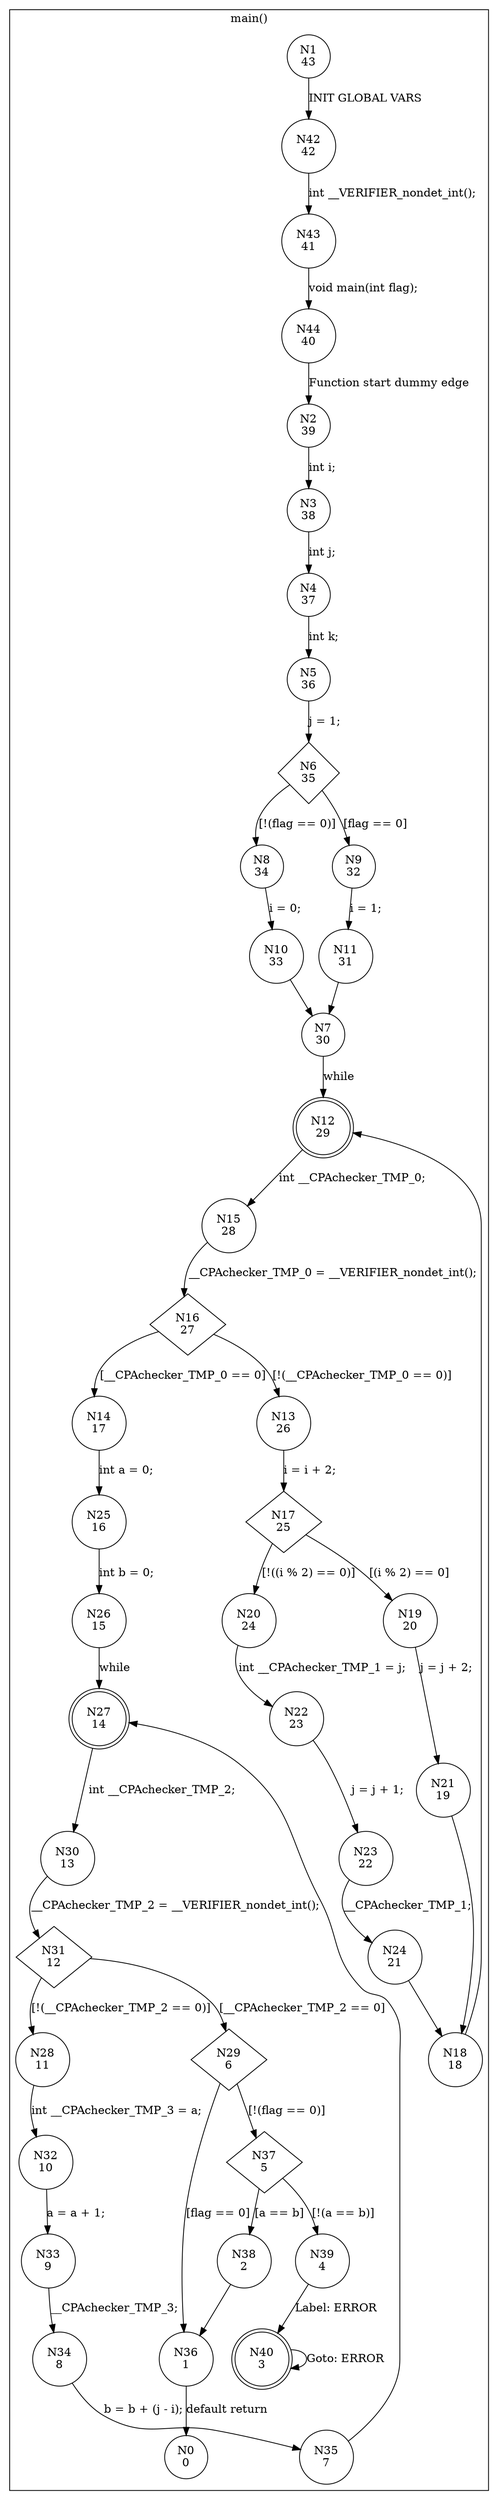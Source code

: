 digraph CFA {
1 [shape="circle" label="N1\n43"]
42 [shape="circle" label="N42\n42"]
43 [shape="circle" label="N43\n41"]
44 [shape="circle" label="N44\n40"]
2 [shape="circle" label="N2\n39"]
3 [shape="circle" label="N3\n38"]
4 [shape="circle" label="N4\n37"]
5 [shape="circle" label="N5\n36"]
6 [shape="diamond" label="N6\n35"]
8 [shape="circle" label="N8\n34"]
10 [shape="circle" label="N10\n33"]
7 [shape="circle" label="N7\n30"]
12 [shape="doublecircle" label="N12\n29"]
15 [shape="circle" label="N15\n28"]
16 [shape="diamond" label="N16\n27"]
13 [shape="circle" label="N13\n26"]
17 [shape="diamond" label="N17\n25"]
20 [shape="circle" label="N20\n24"]
22 [shape="circle" label="N22\n23"]
23 [shape="circle" label="N23\n22"]
24 [shape="circle" label="N24\n21"]
18 [shape="circle" label="N18\n18"]
19 [shape="circle" label="N19\n20"]
21 [shape="circle" label="N21\n19"]
14 [shape="circle" label="N14\n17"]
25 [shape="circle" label="N25\n16"]
26 [shape="circle" label="N26\n15"]
27 [shape="doublecircle" label="N27\n14"]
30 [shape="circle" label="N30\n13"]
31 [shape="diamond" label="N31\n12"]
28 [shape="circle" label="N28\n11"]
32 [shape="circle" label="N32\n10"]
33 [shape="circle" label="N33\n9"]
34 [shape="circle" label="N34\n8"]
35 [shape="circle" label="N35\n7"]
29 [shape="diamond" label="N29\n6"]
37 [shape="diamond" label="N37\n5"]
39 [shape="circle" label="N39\n4"]
40 [shape="doublecircle" label="N40\n3"]
38 [shape="circle" label="N38\n2"]
36 [shape="circle" label="N36\n1"]
0 [shape="circle" label="N0\n0"]
9 [shape="circle" label="N9\n32"]
11 [shape="circle" label="N11\n31"]
node [shape="circle"]
subgraph cluster_main {
label="main()"
1 -> 42 [label="INIT GLOBAL VARS"]
42 -> 43 [label="int __VERIFIER_nondet_int();"]
43 -> 44 [label="void main(int flag);"]
44 -> 2 [label="Function start dummy edge"]
2 -> 3 [label="int i;"]
3 -> 4 [label="int j;"]
4 -> 5 [label="int k;"]
5 -> 6 [label="j = 1;"]
6 -> 9 [label="[flag == 0]"]
6 -> 8 [label="[!(flag == 0)]"]
8 -> 10 [label="i = 0;"]
10 -> 7 [label=""]
7 -> 12 [label="while"]
12 -> 15 [label="int __CPAchecker_TMP_0;"]
15 -> 16 [label="__CPAchecker_TMP_0 = __VERIFIER_nondet_int();"]
16 -> 14 [label="[__CPAchecker_TMP_0 == 0]"]
16 -> 13 [label="[!(__CPAchecker_TMP_0 == 0)]"]
13 -> 17 [label="i = i + 2;"]
17 -> 19 [label="[(i % 2) == 0]"]
17 -> 20 [label="[!((i % 2) == 0)]"]
20 -> 22 [label="int __CPAchecker_TMP_1 = j;"]
22 -> 23 [label="j = j + 1;"]
23 -> 24 [label="__CPAchecker_TMP_1;"]
24 -> 18 [label=""]
18 -> 12 [label=""]
19 -> 21 [label="j = j + 2;"]
21 -> 18 [label=""]
14 -> 25 [label="int a = 0;"]
25 -> 26 [label="int b = 0;"]
26 -> 27 [label="while"]
27 -> 30 [label="int __CPAchecker_TMP_2;"]
30 -> 31 [label="__CPAchecker_TMP_2 = __VERIFIER_nondet_int();"]
31 -> 29 [label="[__CPAchecker_TMP_2 == 0]"]
31 -> 28 [label="[!(__CPAchecker_TMP_2 == 0)]"]
28 -> 32 [label="int __CPAchecker_TMP_3 = a;"]
32 -> 33 [label="a = a + 1;"]
33 -> 34 [label="__CPAchecker_TMP_3;"]
34 -> 35 [label="b = b + (j - i);"]
35 -> 27 [label=""]
29 -> 36 [label="[flag == 0]"]
29 -> 37 [label="[!(flag == 0)]"]
37 -> 38 [label="[a == b]"]
37 -> 39 [label="[!(a == b)]"]
39 -> 40 [label="Label: ERROR"]
40 -> 40 [label="Goto: ERROR"]
38 -> 36 [label=""]
36 -> 0 [label="default return"]
9 -> 11 [label="i = 1;"]
11 -> 7 [label=""]}
}